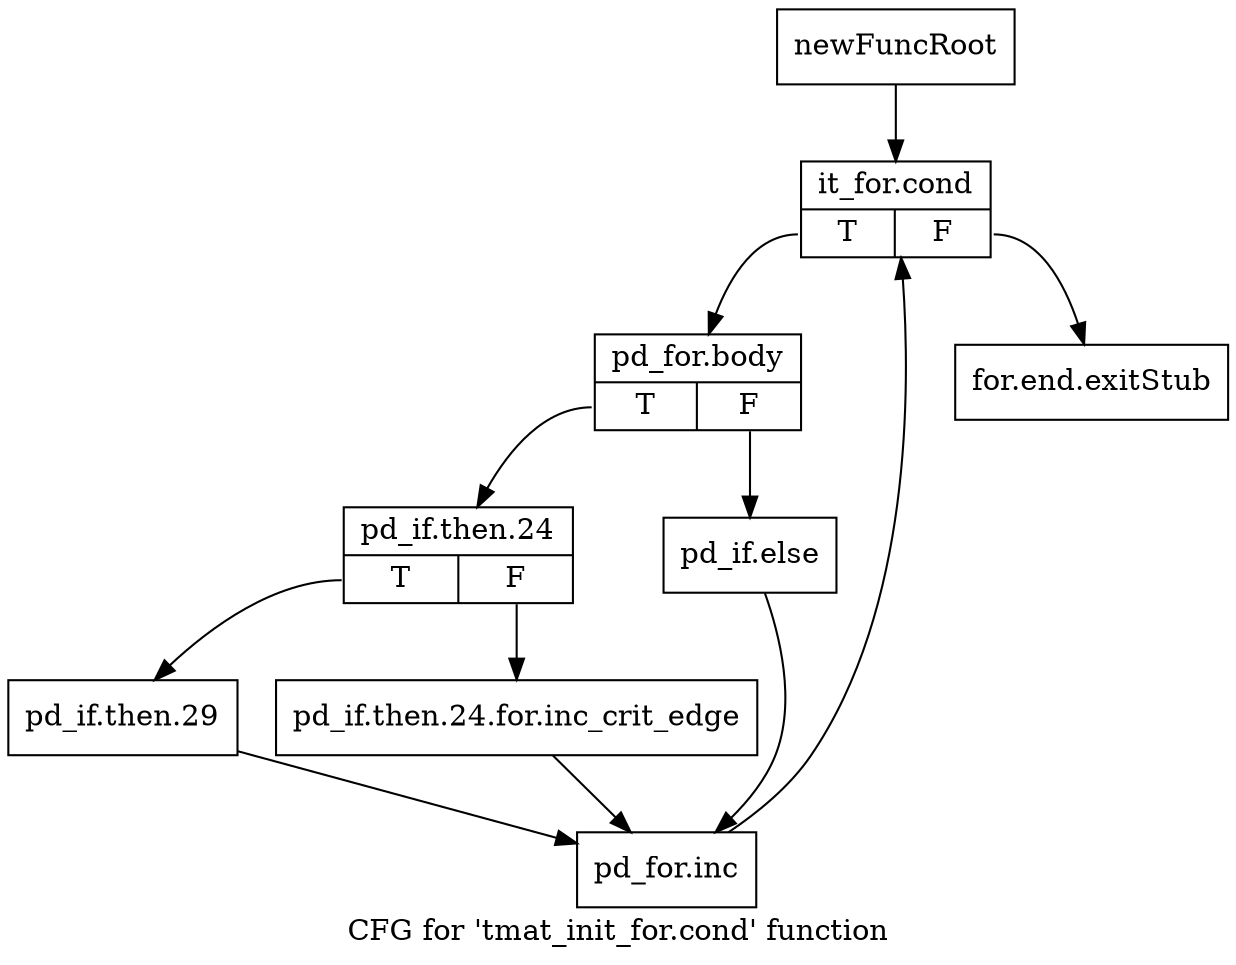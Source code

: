 digraph "CFG for 'tmat_init_for.cond' function" {
	label="CFG for 'tmat_init_for.cond' function";

	Node0x134bde0 [shape=record,label="{newFuncRoot}"];
	Node0x134bde0 -> Node0x134c700;
	Node0x134c6b0 [shape=record,label="{for.end.exitStub}"];
	Node0x134c700 [shape=record,label="{it_for.cond|{<s0>T|<s1>F}}"];
	Node0x134c700:s0 -> Node0x134c750;
	Node0x134c700:s1 -> Node0x134c6b0;
	Node0x134c750 [shape=record,label="{pd_for.body|{<s0>T|<s1>F}}"];
	Node0x134c750:s0 -> Node0x134c7f0;
	Node0x134c750:s1 -> Node0x134c7a0;
	Node0x134c7a0 [shape=record,label="{pd_if.else}"];
	Node0x134c7a0 -> Node0x134c8e0;
	Node0x134c7f0 [shape=record,label="{pd_if.then.24|{<s0>T|<s1>F}}"];
	Node0x134c7f0:s0 -> Node0x134c890;
	Node0x134c7f0:s1 -> Node0x134c840;
	Node0x134c840 [shape=record,label="{pd_if.then.24.for.inc_crit_edge}"];
	Node0x134c840 -> Node0x134c8e0;
	Node0x134c890 [shape=record,label="{pd_if.then.29}"];
	Node0x134c890 -> Node0x134c8e0;
	Node0x134c8e0 [shape=record,label="{pd_for.inc}"];
	Node0x134c8e0 -> Node0x134c700;
}
